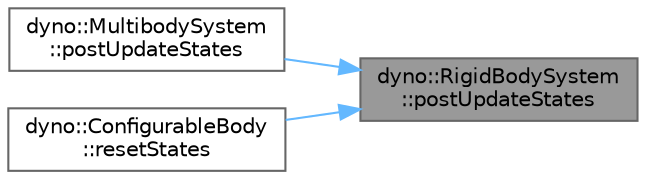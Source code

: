 digraph "dyno::RigidBodySystem::postUpdateStates"
{
 // LATEX_PDF_SIZE
  bgcolor="transparent";
  edge [fontname=Helvetica,fontsize=10,labelfontname=Helvetica,labelfontsize=10];
  node [fontname=Helvetica,fontsize=10,shape=box,height=0.2,width=0.4];
  rankdir="RL";
  Node1 [id="Node000001",label="dyno::RigidBodySystem\l::postUpdateStates",height=0.2,width=0.4,color="gray40", fillcolor="grey60", style="filled", fontcolor="black",tooltip=" "];
  Node1 -> Node2 [id="edge1_Node000001_Node000002",dir="back",color="steelblue1",style="solid",tooltip=" "];
  Node2 [id="Node000002",label="dyno::MultibodySystem\l::postUpdateStates",height=0.2,width=0.4,color="grey40", fillcolor="white", style="filled",URL="$classdyno_1_1_multibody_system.html#a39587cfda92984dbdd50f538ba23d758",tooltip=" "];
  Node1 -> Node3 [id="edge2_Node000001_Node000003",dir="back",color="steelblue1",style="solid",tooltip=" "];
  Node3 [id="Node000003",label="dyno::ConfigurableBody\l::resetStates",height=0.2,width=0.4,color="grey40", fillcolor="white", style="filled",URL="$classdyno_1_1_configurable_body.html#a63ef98cd114ca2539be77c91ea7752a2",tooltip=" "];
}
